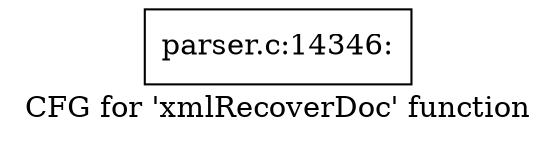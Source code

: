 digraph "CFG for 'xmlRecoverDoc' function" {
	label="CFG for 'xmlRecoverDoc' function";

	Node0x4463170 [shape=record,label="{parser.c:14346:}"];
}
